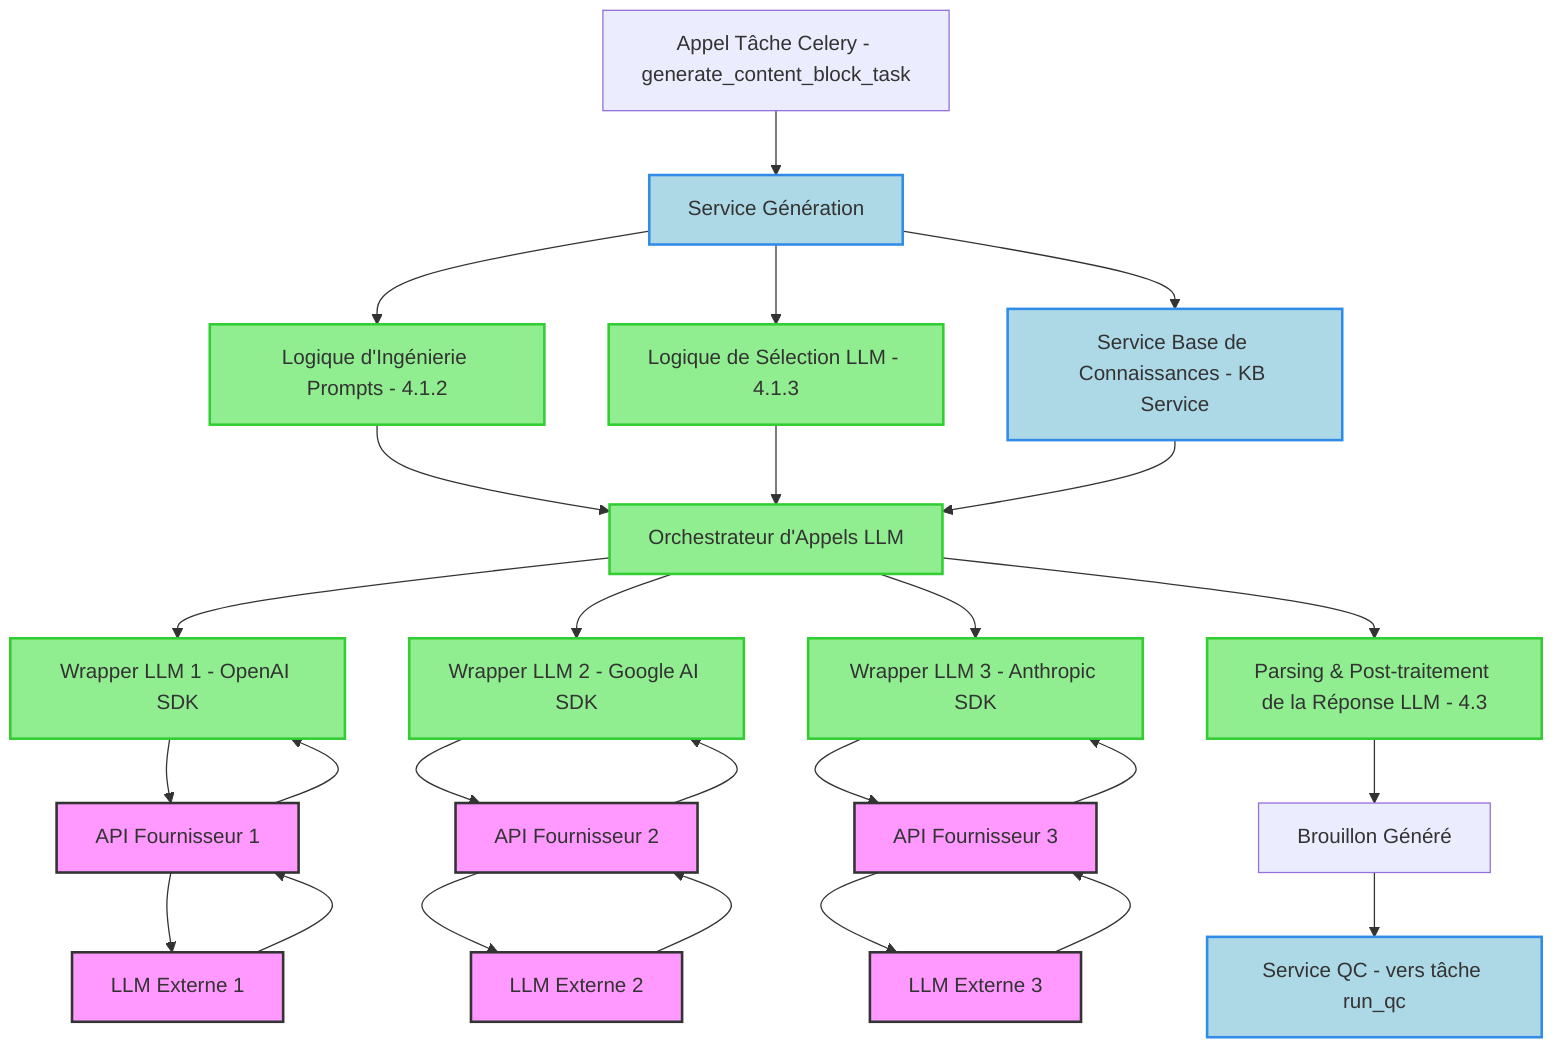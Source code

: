 graph TD
    A[Appel Tâche Celery - generate_content_block_task] --> B[Service Génération]
    B --> C[Logique d'Ingénierie Prompts - 4.1.2]
    B --> D[Logique de Sélection LLM - 4.1.3]
    B --> E[Service Base de Connaissances - KB Service]
    C --> F[Orchestrateur d'Appels LLM]
    D --> F
    E --> F
    F --> G1[Wrapper LLM 1 - OpenAI SDK]
    F --> G2[Wrapper LLM 2 - Google AI SDK]
    F --> G3[Wrapper LLM 3 - Anthropic SDK]
    G1 --> H1[API Fournisseur 1]
    G2 --> H2[API Fournisseur 2]
    G3 --> H3[API Fournisseur 3]
    H1 --> I1[LLM Externe 1]
    H2 --> I2[LLM Externe 2]
    H3 --> I3[LLM Externe 3]
    I1 --> H1
    I2 --> H2
    I3 --> H3
    H1 --> G1
    H2 --> G2
    H3 --> G3
    F --> J[Parsing & Post-traitement de la Réponse LLM - 4.3]
    J --> K[Brouillon Généré]
    K --> L[Service QC - vers tâche run_qc]

    %% Styles
    classDef service fill:#add8e6,stroke:#318ce7,stroke-width:2px
    classDef process fill:#90ee90,stroke:#32cd32,stroke-width:2px
    classDef external fill:#f9f,stroke:#333,stroke-width:2px
    
    class B,E,L service
    class C,D,F,J process
    class G1,G2,G3 process
    class H1,H2,H3 external
    class I1,I2,I3 external
    style H1 fill:#f9f,stroke:#333,stroke-width:2px
    style H2 fill:#f9f,stroke:#333,stroke-width:2px
    style H3 fill:#f9f,stroke:#333,stroke-width:2px
    style I1 fill:#f9f,stroke:#333,stroke-width:2px
    style I2 fill:#f9f,stroke:#333,stroke-width:2px
    style I3 fill:#f9f,stroke:#333,stroke-width:2px